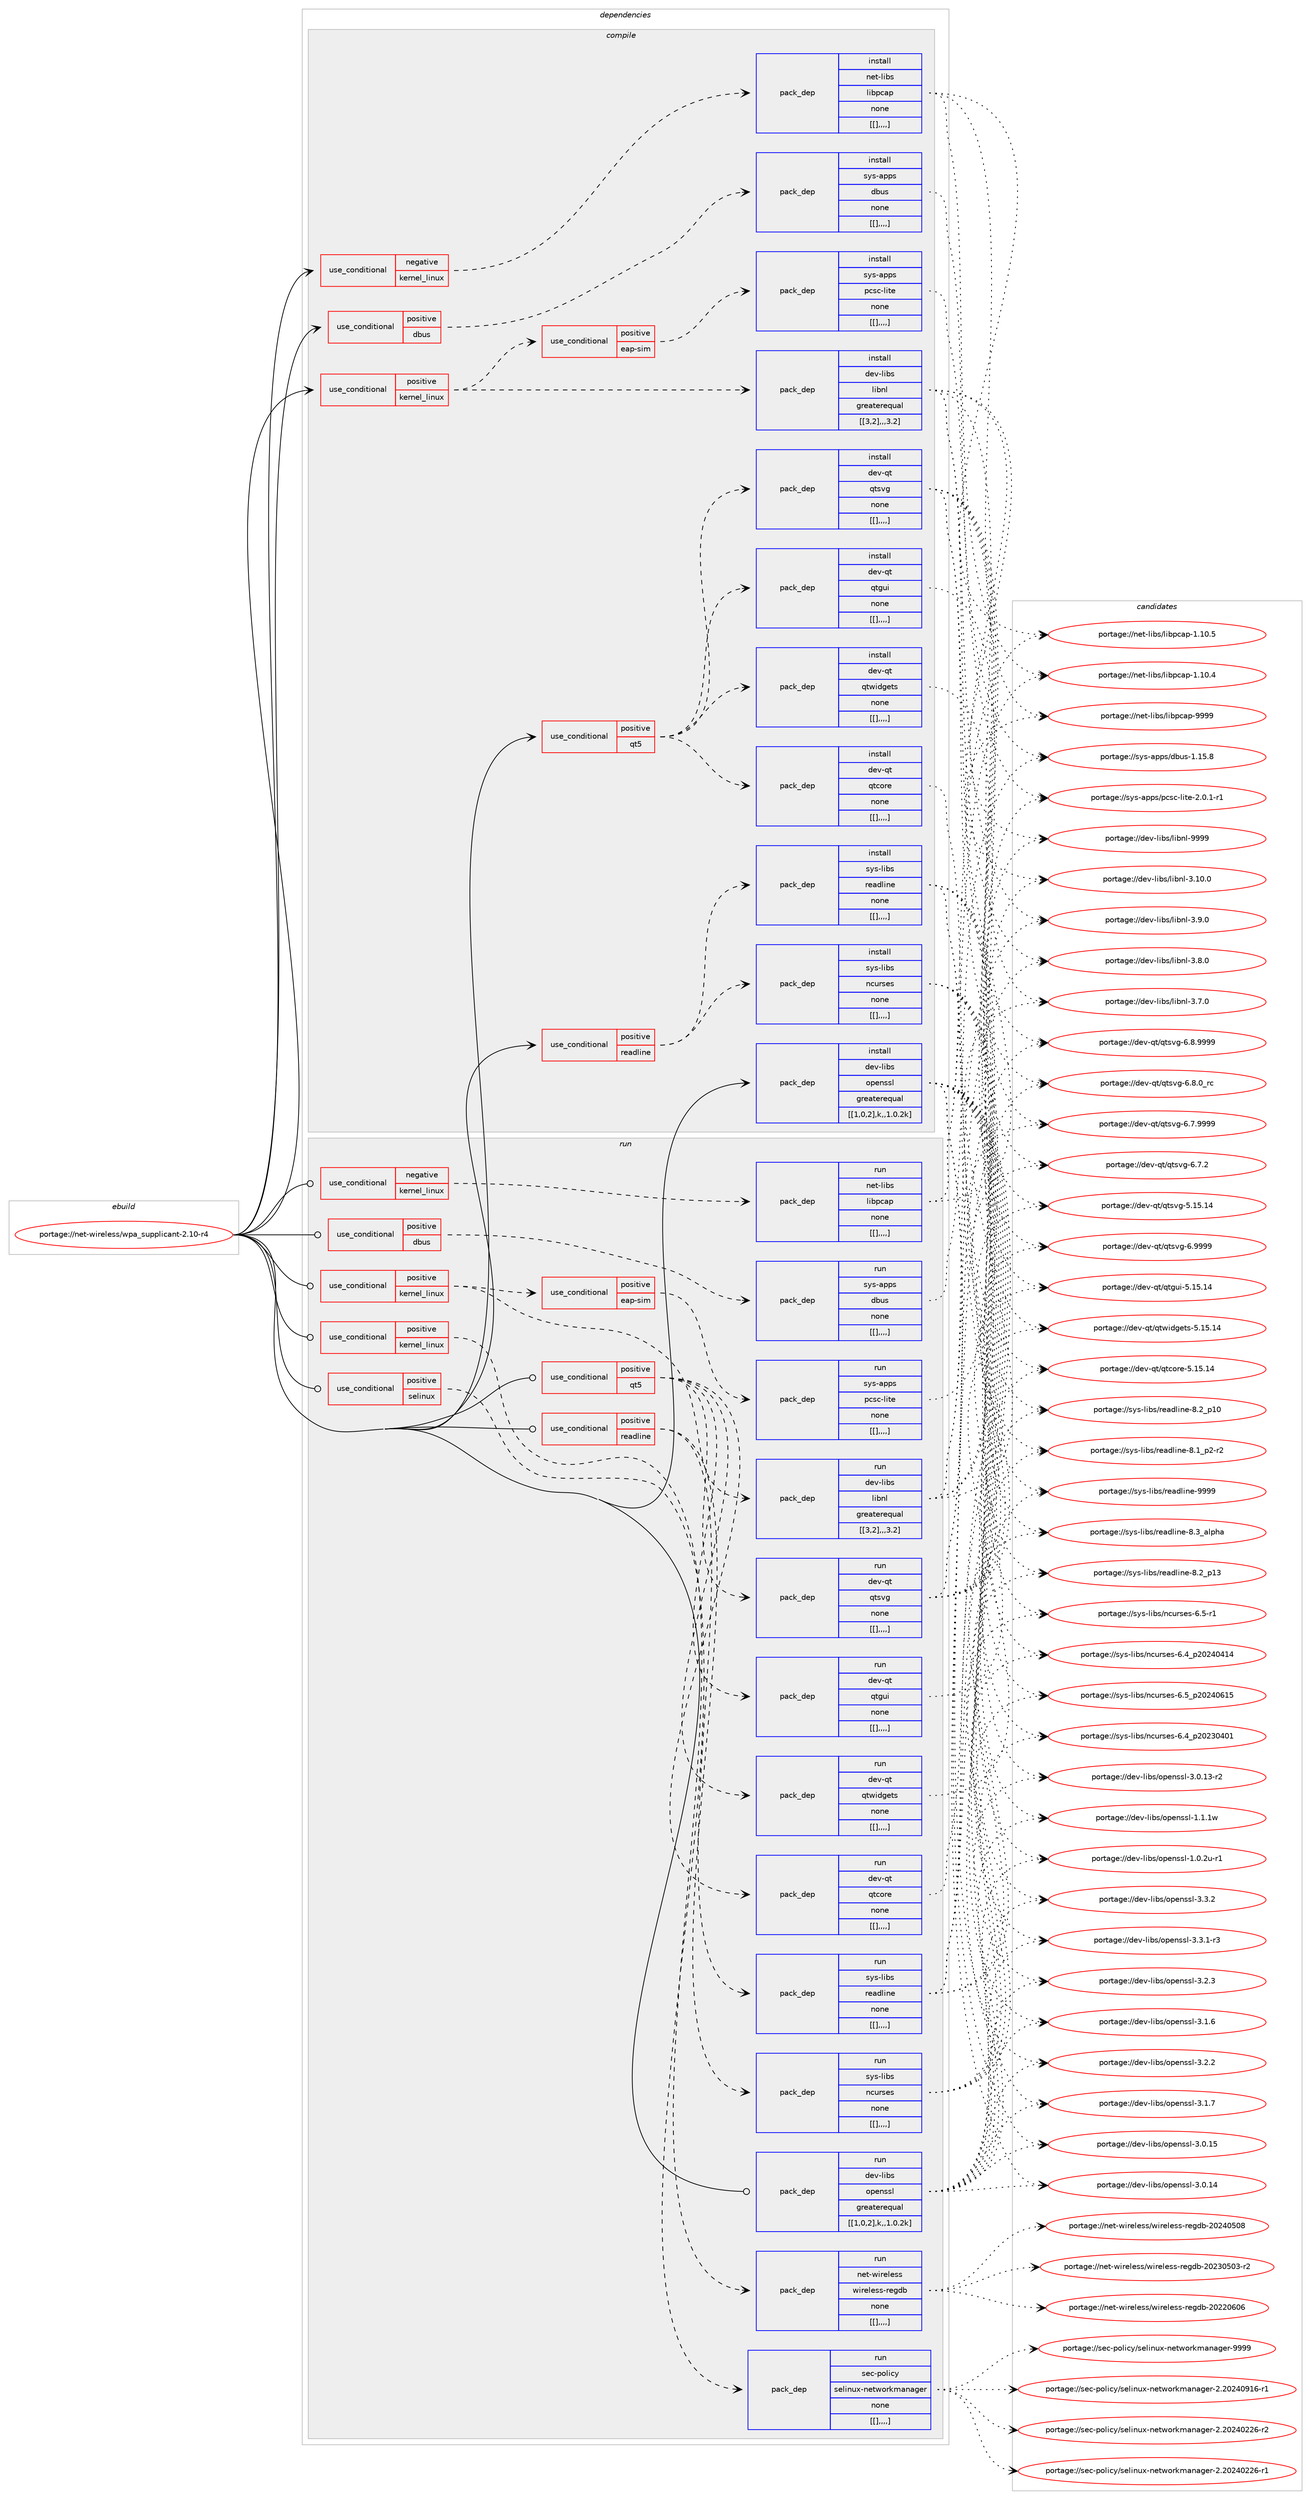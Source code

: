 digraph prolog {

# *************
# Graph options
# *************

newrank=true;
concentrate=true;
compound=true;
graph [rankdir=LR,fontname=Helvetica,fontsize=10,ranksep=1.5];#, ranksep=2.5, nodesep=0.2];
edge  [arrowhead=vee];
node  [fontname=Helvetica,fontsize=10];

# **********
# The ebuild
# **********

subgraph cluster_leftcol {
color=gray;
label=<<i>ebuild</i>>;
id [label="portage://net-wireless/wpa_supplicant-2.10-r4", color=red, width=4, href="../net-wireless/wpa_supplicant-2.10-r4.svg"];
}

# ****************
# The dependencies
# ****************

subgraph cluster_midcol {
color=gray;
label=<<i>dependencies</i>>;
subgraph cluster_compile {
fillcolor="#eeeeee";
style=filled;
label=<<i>compile</i>>;
subgraph cond1879 {
dependency5275 [label=<<TABLE BORDER="0" CELLBORDER="1" CELLSPACING="0" CELLPADDING="4"><TR><TD ROWSPAN="3" CELLPADDING="10">use_conditional</TD></TR><TR><TD>negative</TD></TR><TR><TD>kernel_linux</TD></TR></TABLE>>, shape=none, color=red];
subgraph pack3381 {
dependency5276 [label=<<TABLE BORDER="0" CELLBORDER="1" CELLSPACING="0" CELLPADDING="4" WIDTH="220"><TR><TD ROWSPAN="6" CELLPADDING="30">pack_dep</TD></TR><TR><TD WIDTH="110">install</TD></TR><TR><TD>net-libs</TD></TR><TR><TD>libpcap</TD></TR><TR><TD>none</TD></TR><TR><TD>[[],,,,]</TD></TR></TABLE>>, shape=none, color=blue];
}
dependency5275:e -> dependency5276:w [weight=20,style="dashed",arrowhead="vee"];
}
id:e -> dependency5275:w [weight=20,style="solid",arrowhead="vee"];
subgraph cond1880 {
dependency5277 [label=<<TABLE BORDER="0" CELLBORDER="1" CELLSPACING="0" CELLPADDING="4"><TR><TD ROWSPAN="3" CELLPADDING="10">use_conditional</TD></TR><TR><TD>positive</TD></TR><TR><TD>dbus</TD></TR></TABLE>>, shape=none, color=red];
subgraph pack3382 {
dependency5278 [label=<<TABLE BORDER="0" CELLBORDER="1" CELLSPACING="0" CELLPADDING="4" WIDTH="220"><TR><TD ROWSPAN="6" CELLPADDING="30">pack_dep</TD></TR><TR><TD WIDTH="110">install</TD></TR><TR><TD>sys-apps</TD></TR><TR><TD>dbus</TD></TR><TR><TD>none</TD></TR><TR><TD>[[],,,,]</TD></TR></TABLE>>, shape=none, color=blue];
}
dependency5277:e -> dependency5278:w [weight=20,style="dashed",arrowhead="vee"];
}
id:e -> dependency5277:w [weight=20,style="solid",arrowhead="vee"];
subgraph cond1881 {
dependency5279 [label=<<TABLE BORDER="0" CELLBORDER="1" CELLSPACING="0" CELLPADDING="4"><TR><TD ROWSPAN="3" CELLPADDING="10">use_conditional</TD></TR><TR><TD>positive</TD></TR><TR><TD>kernel_linux</TD></TR></TABLE>>, shape=none, color=red];
subgraph pack3383 {
dependency5280 [label=<<TABLE BORDER="0" CELLBORDER="1" CELLSPACING="0" CELLPADDING="4" WIDTH="220"><TR><TD ROWSPAN="6" CELLPADDING="30">pack_dep</TD></TR><TR><TD WIDTH="110">install</TD></TR><TR><TD>dev-libs</TD></TR><TR><TD>libnl</TD></TR><TR><TD>greaterequal</TD></TR><TR><TD>[[3,2],,,3.2]</TD></TR></TABLE>>, shape=none, color=blue];
}
dependency5279:e -> dependency5280:w [weight=20,style="dashed",arrowhead="vee"];
subgraph cond1882 {
dependency5281 [label=<<TABLE BORDER="0" CELLBORDER="1" CELLSPACING="0" CELLPADDING="4"><TR><TD ROWSPAN="3" CELLPADDING="10">use_conditional</TD></TR><TR><TD>positive</TD></TR><TR><TD>eap-sim</TD></TR></TABLE>>, shape=none, color=red];
subgraph pack3384 {
dependency5282 [label=<<TABLE BORDER="0" CELLBORDER="1" CELLSPACING="0" CELLPADDING="4" WIDTH="220"><TR><TD ROWSPAN="6" CELLPADDING="30">pack_dep</TD></TR><TR><TD WIDTH="110">install</TD></TR><TR><TD>sys-apps</TD></TR><TR><TD>pcsc-lite</TD></TR><TR><TD>none</TD></TR><TR><TD>[[],,,,]</TD></TR></TABLE>>, shape=none, color=blue];
}
dependency5281:e -> dependency5282:w [weight=20,style="dashed",arrowhead="vee"];
}
dependency5279:e -> dependency5281:w [weight=20,style="dashed",arrowhead="vee"];
}
id:e -> dependency5279:w [weight=20,style="solid",arrowhead="vee"];
subgraph cond1883 {
dependency5283 [label=<<TABLE BORDER="0" CELLBORDER="1" CELLSPACING="0" CELLPADDING="4"><TR><TD ROWSPAN="3" CELLPADDING="10">use_conditional</TD></TR><TR><TD>positive</TD></TR><TR><TD>qt5</TD></TR></TABLE>>, shape=none, color=red];
subgraph pack3385 {
dependency5284 [label=<<TABLE BORDER="0" CELLBORDER="1" CELLSPACING="0" CELLPADDING="4" WIDTH="220"><TR><TD ROWSPAN="6" CELLPADDING="30">pack_dep</TD></TR><TR><TD WIDTH="110">install</TD></TR><TR><TD>dev-qt</TD></TR><TR><TD>qtcore</TD></TR><TR><TD>none</TD></TR><TR><TD>[[],,,,]</TD></TR></TABLE>>, shape=none, color=blue];
}
dependency5283:e -> dependency5284:w [weight=20,style="dashed",arrowhead="vee"];
subgraph pack3386 {
dependency5285 [label=<<TABLE BORDER="0" CELLBORDER="1" CELLSPACING="0" CELLPADDING="4" WIDTH="220"><TR><TD ROWSPAN="6" CELLPADDING="30">pack_dep</TD></TR><TR><TD WIDTH="110">install</TD></TR><TR><TD>dev-qt</TD></TR><TR><TD>qtgui</TD></TR><TR><TD>none</TD></TR><TR><TD>[[],,,,]</TD></TR></TABLE>>, shape=none, color=blue];
}
dependency5283:e -> dependency5285:w [weight=20,style="dashed",arrowhead="vee"];
subgraph pack3387 {
dependency5286 [label=<<TABLE BORDER="0" CELLBORDER="1" CELLSPACING="0" CELLPADDING="4" WIDTH="220"><TR><TD ROWSPAN="6" CELLPADDING="30">pack_dep</TD></TR><TR><TD WIDTH="110">install</TD></TR><TR><TD>dev-qt</TD></TR><TR><TD>qtsvg</TD></TR><TR><TD>none</TD></TR><TR><TD>[[],,,,]</TD></TR></TABLE>>, shape=none, color=blue];
}
dependency5283:e -> dependency5286:w [weight=20,style="dashed",arrowhead="vee"];
subgraph pack3388 {
dependency5287 [label=<<TABLE BORDER="0" CELLBORDER="1" CELLSPACING="0" CELLPADDING="4" WIDTH="220"><TR><TD ROWSPAN="6" CELLPADDING="30">pack_dep</TD></TR><TR><TD WIDTH="110">install</TD></TR><TR><TD>dev-qt</TD></TR><TR><TD>qtwidgets</TD></TR><TR><TD>none</TD></TR><TR><TD>[[],,,,]</TD></TR></TABLE>>, shape=none, color=blue];
}
dependency5283:e -> dependency5287:w [weight=20,style="dashed",arrowhead="vee"];
}
id:e -> dependency5283:w [weight=20,style="solid",arrowhead="vee"];
subgraph cond1884 {
dependency5288 [label=<<TABLE BORDER="0" CELLBORDER="1" CELLSPACING="0" CELLPADDING="4"><TR><TD ROWSPAN="3" CELLPADDING="10">use_conditional</TD></TR><TR><TD>positive</TD></TR><TR><TD>readline</TD></TR></TABLE>>, shape=none, color=red];
subgraph pack3389 {
dependency5289 [label=<<TABLE BORDER="0" CELLBORDER="1" CELLSPACING="0" CELLPADDING="4" WIDTH="220"><TR><TD ROWSPAN="6" CELLPADDING="30">pack_dep</TD></TR><TR><TD WIDTH="110">install</TD></TR><TR><TD>sys-libs</TD></TR><TR><TD>ncurses</TD></TR><TR><TD>none</TD></TR><TR><TD>[[],,,,]</TD></TR></TABLE>>, shape=none, color=blue];
}
dependency5288:e -> dependency5289:w [weight=20,style="dashed",arrowhead="vee"];
subgraph pack3390 {
dependency5290 [label=<<TABLE BORDER="0" CELLBORDER="1" CELLSPACING="0" CELLPADDING="4" WIDTH="220"><TR><TD ROWSPAN="6" CELLPADDING="30">pack_dep</TD></TR><TR><TD WIDTH="110">install</TD></TR><TR><TD>sys-libs</TD></TR><TR><TD>readline</TD></TR><TR><TD>none</TD></TR><TR><TD>[[],,,,]</TD></TR></TABLE>>, shape=none, color=blue];
}
dependency5288:e -> dependency5290:w [weight=20,style="dashed",arrowhead="vee"];
}
id:e -> dependency5288:w [weight=20,style="solid",arrowhead="vee"];
subgraph pack3391 {
dependency5291 [label=<<TABLE BORDER="0" CELLBORDER="1" CELLSPACING="0" CELLPADDING="4" WIDTH="220"><TR><TD ROWSPAN="6" CELLPADDING="30">pack_dep</TD></TR><TR><TD WIDTH="110">install</TD></TR><TR><TD>dev-libs</TD></TR><TR><TD>openssl</TD></TR><TR><TD>greaterequal</TD></TR><TR><TD>[[1,0,2],k,,1.0.2k]</TD></TR></TABLE>>, shape=none, color=blue];
}
id:e -> dependency5291:w [weight=20,style="solid",arrowhead="vee"];
}
subgraph cluster_compileandrun {
fillcolor="#eeeeee";
style=filled;
label=<<i>compile and run</i>>;
}
subgraph cluster_run {
fillcolor="#eeeeee";
style=filled;
label=<<i>run</i>>;
subgraph cond1885 {
dependency5292 [label=<<TABLE BORDER="0" CELLBORDER="1" CELLSPACING="0" CELLPADDING="4"><TR><TD ROWSPAN="3" CELLPADDING="10">use_conditional</TD></TR><TR><TD>negative</TD></TR><TR><TD>kernel_linux</TD></TR></TABLE>>, shape=none, color=red];
subgraph pack3392 {
dependency5293 [label=<<TABLE BORDER="0" CELLBORDER="1" CELLSPACING="0" CELLPADDING="4" WIDTH="220"><TR><TD ROWSPAN="6" CELLPADDING="30">pack_dep</TD></TR><TR><TD WIDTH="110">run</TD></TR><TR><TD>net-libs</TD></TR><TR><TD>libpcap</TD></TR><TR><TD>none</TD></TR><TR><TD>[[],,,,]</TD></TR></TABLE>>, shape=none, color=blue];
}
dependency5292:e -> dependency5293:w [weight=20,style="dashed",arrowhead="vee"];
}
id:e -> dependency5292:w [weight=20,style="solid",arrowhead="odot"];
subgraph cond1886 {
dependency5294 [label=<<TABLE BORDER="0" CELLBORDER="1" CELLSPACING="0" CELLPADDING="4"><TR><TD ROWSPAN="3" CELLPADDING="10">use_conditional</TD></TR><TR><TD>positive</TD></TR><TR><TD>dbus</TD></TR></TABLE>>, shape=none, color=red];
subgraph pack3393 {
dependency5295 [label=<<TABLE BORDER="0" CELLBORDER="1" CELLSPACING="0" CELLPADDING="4" WIDTH="220"><TR><TD ROWSPAN="6" CELLPADDING="30">pack_dep</TD></TR><TR><TD WIDTH="110">run</TD></TR><TR><TD>sys-apps</TD></TR><TR><TD>dbus</TD></TR><TR><TD>none</TD></TR><TR><TD>[[],,,,]</TD></TR></TABLE>>, shape=none, color=blue];
}
dependency5294:e -> dependency5295:w [weight=20,style="dashed",arrowhead="vee"];
}
id:e -> dependency5294:w [weight=20,style="solid",arrowhead="odot"];
subgraph cond1887 {
dependency5296 [label=<<TABLE BORDER="0" CELLBORDER="1" CELLSPACING="0" CELLPADDING="4"><TR><TD ROWSPAN="3" CELLPADDING="10">use_conditional</TD></TR><TR><TD>positive</TD></TR><TR><TD>kernel_linux</TD></TR></TABLE>>, shape=none, color=red];
subgraph pack3394 {
dependency5297 [label=<<TABLE BORDER="0" CELLBORDER="1" CELLSPACING="0" CELLPADDING="4" WIDTH="220"><TR><TD ROWSPAN="6" CELLPADDING="30">pack_dep</TD></TR><TR><TD WIDTH="110">run</TD></TR><TR><TD>dev-libs</TD></TR><TR><TD>libnl</TD></TR><TR><TD>greaterequal</TD></TR><TR><TD>[[3,2],,,3.2]</TD></TR></TABLE>>, shape=none, color=blue];
}
dependency5296:e -> dependency5297:w [weight=20,style="dashed",arrowhead="vee"];
subgraph cond1888 {
dependency5298 [label=<<TABLE BORDER="0" CELLBORDER="1" CELLSPACING="0" CELLPADDING="4"><TR><TD ROWSPAN="3" CELLPADDING="10">use_conditional</TD></TR><TR><TD>positive</TD></TR><TR><TD>eap-sim</TD></TR></TABLE>>, shape=none, color=red];
subgraph pack3395 {
dependency5299 [label=<<TABLE BORDER="0" CELLBORDER="1" CELLSPACING="0" CELLPADDING="4" WIDTH="220"><TR><TD ROWSPAN="6" CELLPADDING="30">pack_dep</TD></TR><TR><TD WIDTH="110">run</TD></TR><TR><TD>sys-apps</TD></TR><TR><TD>pcsc-lite</TD></TR><TR><TD>none</TD></TR><TR><TD>[[],,,,]</TD></TR></TABLE>>, shape=none, color=blue];
}
dependency5298:e -> dependency5299:w [weight=20,style="dashed",arrowhead="vee"];
}
dependency5296:e -> dependency5298:w [weight=20,style="dashed",arrowhead="vee"];
}
id:e -> dependency5296:w [weight=20,style="solid",arrowhead="odot"];
subgraph cond1889 {
dependency5300 [label=<<TABLE BORDER="0" CELLBORDER="1" CELLSPACING="0" CELLPADDING="4"><TR><TD ROWSPAN="3" CELLPADDING="10">use_conditional</TD></TR><TR><TD>positive</TD></TR><TR><TD>kernel_linux</TD></TR></TABLE>>, shape=none, color=red];
subgraph pack3396 {
dependency5301 [label=<<TABLE BORDER="0" CELLBORDER="1" CELLSPACING="0" CELLPADDING="4" WIDTH="220"><TR><TD ROWSPAN="6" CELLPADDING="30">pack_dep</TD></TR><TR><TD WIDTH="110">run</TD></TR><TR><TD>net-wireless</TD></TR><TR><TD>wireless-regdb</TD></TR><TR><TD>none</TD></TR><TR><TD>[[],,,,]</TD></TR></TABLE>>, shape=none, color=blue];
}
dependency5300:e -> dependency5301:w [weight=20,style="dashed",arrowhead="vee"];
}
id:e -> dependency5300:w [weight=20,style="solid",arrowhead="odot"];
subgraph cond1890 {
dependency5302 [label=<<TABLE BORDER="0" CELLBORDER="1" CELLSPACING="0" CELLPADDING="4"><TR><TD ROWSPAN="3" CELLPADDING="10">use_conditional</TD></TR><TR><TD>positive</TD></TR><TR><TD>qt5</TD></TR></TABLE>>, shape=none, color=red];
subgraph pack3397 {
dependency5303 [label=<<TABLE BORDER="0" CELLBORDER="1" CELLSPACING="0" CELLPADDING="4" WIDTH="220"><TR><TD ROWSPAN="6" CELLPADDING="30">pack_dep</TD></TR><TR><TD WIDTH="110">run</TD></TR><TR><TD>dev-qt</TD></TR><TR><TD>qtcore</TD></TR><TR><TD>none</TD></TR><TR><TD>[[],,,,]</TD></TR></TABLE>>, shape=none, color=blue];
}
dependency5302:e -> dependency5303:w [weight=20,style="dashed",arrowhead="vee"];
subgraph pack3398 {
dependency5304 [label=<<TABLE BORDER="0" CELLBORDER="1" CELLSPACING="0" CELLPADDING="4" WIDTH="220"><TR><TD ROWSPAN="6" CELLPADDING="30">pack_dep</TD></TR><TR><TD WIDTH="110">run</TD></TR><TR><TD>dev-qt</TD></TR><TR><TD>qtgui</TD></TR><TR><TD>none</TD></TR><TR><TD>[[],,,,]</TD></TR></TABLE>>, shape=none, color=blue];
}
dependency5302:e -> dependency5304:w [weight=20,style="dashed",arrowhead="vee"];
subgraph pack3399 {
dependency5305 [label=<<TABLE BORDER="0" CELLBORDER="1" CELLSPACING="0" CELLPADDING="4" WIDTH="220"><TR><TD ROWSPAN="6" CELLPADDING="30">pack_dep</TD></TR><TR><TD WIDTH="110">run</TD></TR><TR><TD>dev-qt</TD></TR><TR><TD>qtsvg</TD></TR><TR><TD>none</TD></TR><TR><TD>[[],,,,]</TD></TR></TABLE>>, shape=none, color=blue];
}
dependency5302:e -> dependency5305:w [weight=20,style="dashed",arrowhead="vee"];
subgraph pack3400 {
dependency5306 [label=<<TABLE BORDER="0" CELLBORDER="1" CELLSPACING="0" CELLPADDING="4" WIDTH="220"><TR><TD ROWSPAN="6" CELLPADDING="30">pack_dep</TD></TR><TR><TD WIDTH="110">run</TD></TR><TR><TD>dev-qt</TD></TR><TR><TD>qtwidgets</TD></TR><TR><TD>none</TD></TR><TR><TD>[[],,,,]</TD></TR></TABLE>>, shape=none, color=blue];
}
dependency5302:e -> dependency5306:w [weight=20,style="dashed",arrowhead="vee"];
}
id:e -> dependency5302:w [weight=20,style="solid",arrowhead="odot"];
subgraph cond1891 {
dependency5307 [label=<<TABLE BORDER="0" CELLBORDER="1" CELLSPACING="0" CELLPADDING="4"><TR><TD ROWSPAN="3" CELLPADDING="10">use_conditional</TD></TR><TR><TD>positive</TD></TR><TR><TD>readline</TD></TR></TABLE>>, shape=none, color=red];
subgraph pack3401 {
dependency5308 [label=<<TABLE BORDER="0" CELLBORDER="1" CELLSPACING="0" CELLPADDING="4" WIDTH="220"><TR><TD ROWSPAN="6" CELLPADDING="30">pack_dep</TD></TR><TR><TD WIDTH="110">run</TD></TR><TR><TD>sys-libs</TD></TR><TR><TD>ncurses</TD></TR><TR><TD>none</TD></TR><TR><TD>[[],,,,]</TD></TR></TABLE>>, shape=none, color=blue];
}
dependency5307:e -> dependency5308:w [weight=20,style="dashed",arrowhead="vee"];
subgraph pack3402 {
dependency5309 [label=<<TABLE BORDER="0" CELLBORDER="1" CELLSPACING="0" CELLPADDING="4" WIDTH="220"><TR><TD ROWSPAN="6" CELLPADDING="30">pack_dep</TD></TR><TR><TD WIDTH="110">run</TD></TR><TR><TD>sys-libs</TD></TR><TR><TD>readline</TD></TR><TR><TD>none</TD></TR><TR><TD>[[],,,,]</TD></TR></TABLE>>, shape=none, color=blue];
}
dependency5307:e -> dependency5309:w [weight=20,style="dashed",arrowhead="vee"];
}
id:e -> dependency5307:w [weight=20,style="solid",arrowhead="odot"];
subgraph cond1892 {
dependency5310 [label=<<TABLE BORDER="0" CELLBORDER="1" CELLSPACING="0" CELLPADDING="4"><TR><TD ROWSPAN="3" CELLPADDING="10">use_conditional</TD></TR><TR><TD>positive</TD></TR><TR><TD>selinux</TD></TR></TABLE>>, shape=none, color=red];
subgraph pack3403 {
dependency5311 [label=<<TABLE BORDER="0" CELLBORDER="1" CELLSPACING="0" CELLPADDING="4" WIDTH="220"><TR><TD ROWSPAN="6" CELLPADDING="30">pack_dep</TD></TR><TR><TD WIDTH="110">run</TD></TR><TR><TD>sec-policy</TD></TR><TR><TD>selinux-networkmanager</TD></TR><TR><TD>none</TD></TR><TR><TD>[[],,,,]</TD></TR></TABLE>>, shape=none, color=blue];
}
dependency5310:e -> dependency5311:w [weight=20,style="dashed",arrowhead="vee"];
}
id:e -> dependency5310:w [weight=20,style="solid",arrowhead="odot"];
subgraph pack3404 {
dependency5312 [label=<<TABLE BORDER="0" CELLBORDER="1" CELLSPACING="0" CELLPADDING="4" WIDTH="220"><TR><TD ROWSPAN="6" CELLPADDING="30">pack_dep</TD></TR><TR><TD WIDTH="110">run</TD></TR><TR><TD>dev-libs</TD></TR><TR><TD>openssl</TD></TR><TR><TD>greaterequal</TD></TR><TR><TD>[[1,0,2],k,,1.0.2k]</TD></TR></TABLE>>, shape=none, color=blue];
}
id:e -> dependency5312:w [weight=20,style="solid",arrowhead="odot"];
}
}

# **************
# The candidates
# **************

subgraph cluster_choices {
rank=same;
color=gray;
label=<<i>candidates</i>>;

subgraph choice3381 {
color=black;
nodesep=1;
choice1101011164510810598115471081059811299971124557575757 [label="portage://net-libs/libpcap-9999", color=red, width=4,href="../net-libs/libpcap-9999.svg"];
choice11010111645108105981154710810598112999711245494649484653 [label="portage://net-libs/libpcap-1.10.5", color=red, width=4,href="../net-libs/libpcap-1.10.5.svg"];
choice11010111645108105981154710810598112999711245494649484652 [label="portage://net-libs/libpcap-1.10.4", color=red, width=4,href="../net-libs/libpcap-1.10.4.svg"];
dependency5276:e -> choice1101011164510810598115471081059811299971124557575757:w [style=dotted,weight="100"];
dependency5276:e -> choice11010111645108105981154710810598112999711245494649484653:w [style=dotted,weight="100"];
dependency5276:e -> choice11010111645108105981154710810598112999711245494649484652:w [style=dotted,weight="100"];
}
subgraph choice3382 {
color=black;
nodesep=1;
choice1151211154597112112115471009811711545494649534656 [label="portage://sys-apps/dbus-1.15.8", color=red, width=4,href="../sys-apps/dbus-1.15.8.svg"];
dependency5278:e -> choice1151211154597112112115471009811711545494649534656:w [style=dotted,weight="100"];
}
subgraph choice3383 {
color=black;
nodesep=1;
choice100101118451081059811547108105981101084557575757 [label="portage://dev-libs/libnl-9999", color=red, width=4,href="../dev-libs/libnl-9999.svg"];
choice1001011184510810598115471081059811010845514649484648 [label="portage://dev-libs/libnl-3.10.0", color=red, width=4,href="../dev-libs/libnl-3.10.0.svg"];
choice10010111845108105981154710810598110108455146574648 [label="portage://dev-libs/libnl-3.9.0", color=red, width=4,href="../dev-libs/libnl-3.9.0.svg"];
choice10010111845108105981154710810598110108455146564648 [label="portage://dev-libs/libnl-3.8.0", color=red, width=4,href="../dev-libs/libnl-3.8.0.svg"];
choice10010111845108105981154710810598110108455146554648 [label="portage://dev-libs/libnl-3.7.0", color=red, width=4,href="../dev-libs/libnl-3.7.0.svg"];
dependency5280:e -> choice100101118451081059811547108105981101084557575757:w [style=dotted,weight="100"];
dependency5280:e -> choice1001011184510810598115471081059811010845514649484648:w [style=dotted,weight="100"];
dependency5280:e -> choice10010111845108105981154710810598110108455146574648:w [style=dotted,weight="100"];
dependency5280:e -> choice10010111845108105981154710810598110108455146564648:w [style=dotted,weight="100"];
dependency5280:e -> choice10010111845108105981154710810598110108455146554648:w [style=dotted,weight="100"];
}
subgraph choice3384 {
color=black;
nodesep=1;
choice1151211154597112112115471129911599451081051161014550464846494511449 [label="portage://sys-apps/pcsc-lite-2.0.1-r1", color=red, width=4,href="../sys-apps/pcsc-lite-2.0.1-r1.svg"];
dependency5282:e -> choice1151211154597112112115471129911599451081051161014550464846494511449:w [style=dotted,weight="100"];
}
subgraph choice3385 {
color=black;
nodesep=1;
choice1001011184511311647113116991111141014553464953464952 [label="portage://dev-qt/qtcore-5.15.14", color=red, width=4,href="../dev-qt/qtcore-5.15.14.svg"];
dependency5284:e -> choice1001011184511311647113116991111141014553464953464952:w [style=dotted,weight="100"];
}
subgraph choice3386 {
color=black;
nodesep=1;
choice10010111845113116471131161031171054553464953464952 [label="portage://dev-qt/qtgui-5.15.14", color=red, width=4,href="../dev-qt/qtgui-5.15.14.svg"];
dependency5285:e -> choice10010111845113116471131161031171054553464953464952:w [style=dotted,weight="100"];
}
subgraph choice3387 {
color=black;
nodesep=1;
choice100101118451131164711311611511810345544657575757 [label="portage://dev-qt/qtsvg-6.9999", color=red, width=4,href="../dev-qt/qtsvg-6.9999.svg"];
choice1001011184511311647113116115118103455446564657575757 [label="portage://dev-qt/qtsvg-6.8.9999", color=red, width=4,href="../dev-qt/qtsvg-6.8.9999.svg"];
choice10010111845113116471131161151181034554465646489511499 [label="portage://dev-qt/qtsvg-6.8.0_rc", color=red, width=4,href="../dev-qt/qtsvg-6.8.0_rc.svg"];
choice1001011184511311647113116115118103455446554657575757 [label="portage://dev-qt/qtsvg-6.7.9999", color=red, width=4,href="../dev-qt/qtsvg-6.7.9999.svg"];
choice1001011184511311647113116115118103455446554650 [label="portage://dev-qt/qtsvg-6.7.2", color=red, width=4,href="../dev-qt/qtsvg-6.7.2.svg"];
choice10010111845113116471131161151181034553464953464952 [label="portage://dev-qt/qtsvg-5.15.14", color=red, width=4,href="../dev-qt/qtsvg-5.15.14.svg"];
dependency5286:e -> choice100101118451131164711311611511810345544657575757:w [style=dotted,weight="100"];
dependency5286:e -> choice1001011184511311647113116115118103455446564657575757:w [style=dotted,weight="100"];
dependency5286:e -> choice10010111845113116471131161151181034554465646489511499:w [style=dotted,weight="100"];
dependency5286:e -> choice1001011184511311647113116115118103455446554657575757:w [style=dotted,weight="100"];
dependency5286:e -> choice1001011184511311647113116115118103455446554650:w [style=dotted,weight="100"];
dependency5286:e -> choice10010111845113116471131161151181034553464953464952:w [style=dotted,weight="100"];
}
subgraph choice3388 {
color=black;
nodesep=1;
choice10010111845113116471131161191051001031011161154553464953464952 [label="portage://dev-qt/qtwidgets-5.15.14", color=red, width=4,href="../dev-qt/qtwidgets-5.15.14.svg"];
dependency5287:e -> choice10010111845113116471131161191051001031011161154553464953464952:w [style=dotted,weight="100"];
}
subgraph choice3389 {
color=black;
nodesep=1;
choice1151211154510810598115471109911711411510111545544653951125048505248544953 [label="portage://sys-libs/ncurses-6.5_p20240615", color=red, width=4,href="../sys-libs/ncurses-6.5_p20240615.svg"];
choice11512111545108105981154711099117114115101115455446534511449 [label="portage://sys-libs/ncurses-6.5-r1", color=red, width=4,href="../sys-libs/ncurses-6.5-r1.svg"];
choice1151211154510810598115471109911711411510111545544652951125048505248524952 [label="portage://sys-libs/ncurses-6.4_p20240414", color=red, width=4,href="../sys-libs/ncurses-6.4_p20240414.svg"];
choice1151211154510810598115471109911711411510111545544652951125048505148524849 [label="portage://sys-libs/ncurses-6.4_p20230401", color=red, width=4,href="../sys-libs/ncurses-6.4_p20230401.svg"];
dependency5289:e -> choice1151211154510810598115471109911711411510111545544653951125048505248544953:w [style=dotted,weight="100"];
dependency5289:e -> choice11512111545108105981154711099117114115101115455446534511449:w [style=dotted,weight="100"];
dependency5289:e -> choice1151211154510810598115471109911711411510111545544652951125048505248524952:w [style=dotted,weight="100"];
dependency5289:e -> choice1151211154510810598115471109911711411510111545544652951125048505148524849:w [style=dotted,weight="100"];
}
subgraph choice3390 {
color=black;
nodesep=1;
choice115121115451081059811547114101971001081051101014557575757 [label="portage://sys-libs/readline-9999", color=red, width=4,href="../sys-libs/readline-9999.svg"];
choice1151211154510810598115471141019710010810511010145564651959710811210497 [label="portage://sys-libs/readline-8.3_alpha", color=red, width=4,href="../sys-libs/readline-8.3_alpha.svg"];
choice1151211154510810598115471141019710010810511010145564650951124951 [label="portage://sys-libs/readline-8.2_p13", color=red, width=4,href="../sys-libs/readline-8.2_p13.svg"];
choice1151211154510810598115471141019710010810511010145564650951124948 [label="portage://sys-libs/readline-8.2_p10", color=red, width=4,href="../sys-libs/readline-8.2_p10.svg"];
choice115121115451081059811547114101971001081051101014556464995112504511450 [label="portage://sys-libs/readline-8.1_p2-r2", color=red, width=4,href="../sys-libs/readline-8.1_p2-r2.svg"];
dependency5290:e -> choice115121115451081059811547114101971001081051101014557575757:w [style=dotted,weight="100"];
dependency5290:e -> choice1151211154510810598115471141019710010810511010145564651959710811210497:w [style=dotted,weight="100"];
dependency5290:e -> choice1151211154510810598115471141019710010810511010145564650951124951:w [style=dotted,weight="100"];
dependency5290:e -> choice1151211154510810598115471141019710010810511010145564650951124948:w [style=dotted,weight="100"];
dependency5290:e -> choice115121115451081059811547114101971001081051101014556464995112504511450:w [style=dotted,weight="100"];
}
subgraph choice3391 {
color=black;
nodesep=1;
choice100101118451081059811547111112101110115115108455146514650 [label="portage://dev-libs/openssl-3.3.2", color=red, width=4,href="../dev-libs/openssl-3.3.2.svg"];
choice1001011184510810598115471111121011101151151084551465146494511451 [label="portage://dev-libs/openssl-3.3.1-r3", color=red, width=4,href="../dev-libs/openssl-3.3.1-r3.svg"];
choice100101118451081059811547111112101110115115108455146504651 [label="portage://dev-libs/openssl-3.2.3", color=red, width=4,href="../dev-libs/openssl-3.2.3.svg"];
choice100101118451081059811547111112101110115115108455146504650 [label="portage://dev-libs/openssl-3.2.2", color=red, width=4,href="../dev-libs/openssl-3.2.2.svg"];
choice100101118451081059811547111112101110115115108455146494655 [label="portage://dev-libs/openssl-3.1.7", color=red, width=4,href="../dev-libs/openssl-3.1.7.svg"];
choice100101118451081059811547111112101110115115108455146494654 [label="portage://dev-libs/openssl-3.1.6", color=red, width=4,href="../dev-libs/openssl-3.1.6.svg"];
choice10010111845108105981154711111210111011511510845514648464953 [label="portage://dev-libs/openssl-3.0.15", color=red, width=4,href="../dev-libs/openssl-3.0.15.svg"];
choice10010111845108105981154711111210111011511510845514648464952 [label="portage://dev-libs/openssl-3.0.14", color=red, width=4,href="../dev-libs/openssl-3.0.14.svg"];
choice100101118451081059811547111112101110115115108455146484649514511450 [label="portage://dev-libs/openssl-3.0.13-r2", color=red, width=4,href="../dev-libs/openssl-3.0.13-r2.svg"];
choice100101118451081059811547111112101110115115108454946494649119 [label="portage://dev-libs/openssl-1.1.1w", color=red, width=4,href="../dev-libs/openssl-1.1.1w.svg"];
choice1001011184510810598115471111121011101151151084549464846501174511449 [label="portage://dev-libs/openssl-1.0.2u-r1", color=red, width=4,href="../dev-libs/openssl-1.0.2u-r1.svg"];
dependency5291:e -> choice100101118451081059811547111112101110115115108455146514650:w [style=dotted,weight="100"];
dependency5291:e -> choice1001011184510810598115471111121011101151151084551465146494511451:w [style=dotted,weight="100"];
dependency5291:e -> choice100101118451081059811547111112101110115115108455146504651:w [style=dotted,weight="100"];
dependency5291:e -> choice100101118451081059811547111112101110115115108455146504650:w [style=dotted,weight="100"];
dependency5291:e -> choice100101118451081059811547111112101110115115108455146494655:w [style=dotted,weight="100"];
dependency5291:e -> choice100101118451081059811547111112101110115115108455146494654:w [style=dotted,weight="100"];
dependency5291:e -> choice10010111845108105981154711111210111011511510845514648464953:w [style=dotted,weight="100"];
dependency5291:e -> choice10010111845108105981154711111210111011511510845514648464952:w [style=dotted,weight="100"];
dependency5291:e -> choice100101118451081059811547111112101110115115108455146484649514511450:w [style=dotted,weight="100"];
dependency5291:e -> choice100101118451081059811547111112101110115115108454946494649119:w [style=dotted,weight="100"];
dependency5291:e -> choice1001011184510810598115471111121011101151151084549464846501174511449:w [style=dotted,weight="100"];
}
subgraph choice3392 {
color=black;
nodesep=1;
choice1101011164510810598115471081059811299971124557575757 [label="portage://net-libs/libpcap-9999", color=red, width=4,href="../net-libs/libpcap-9999.svg"];
choice11010111645108105981154710810598112999711245494649484653 [label="portage://net-libs/libpcap-1.10.5", color=red, width=4,href="../net-libs/libpcap-1.10.5.svg"];
choice11010111645108105981154710810598112999711245494649484652 [label="portage://net-libs/libpcap-1.10.4", color=red, width=4,href="../net-libs/libpcap-1.10.4.svg"];
dependency5293:e -> choice1101011164510810598115471081059811299971124557575757:w [style=dotted,weight="100"];
dependency5293:e -> choice11010111645108105981154710810598112999711245494649484653:w [style=dotted,weight="100"];
dependency5293:e -> choice11010111645108105981154710810598112999711245494649484652:w [style=dotted,weight="100"];
}
subgraph choice3393 {
color=black;
nodesep=1;
choice1151211154597112112115471009811711545494649534656 [label="portage://sys-apps/dbus-1.15.8", color=red, width=4,href="../sys-apps/dbus-1.15.8.svg"];
dependency5295:e -> choice1151211154597112112115471009811711545494649534656:w [style=dotted,weight="100"];
}
subgraph choice3394 {
color=black;
nodesep=1;
choice100101118451081059811547108105981101084557575757 [label="portage://dev-libs/libnl-9999", color=red, width=4,href="../dev-libs/libnl-9999.svg"];
choice1001011184510810598115471081059811010845514649484648 [label="portage://dev-libs/libnl-3.10.0", color=red, width=4,href="../dev-libs/libnl-3.10.0.svg"];
choice10010111845108105981154710810598110108455146574648 [label="portage://dev-libs/libnl-3.9.0", color=red, width=4,href="../dev-libs/libnl-3.9.0.svg"];
choice10010111845108105981154710810598110108455146564648 [label="portage://dev-libs/libnl-3.8.0", color=red, width=4,href="../dev-libs/libnl-3.8.0.svg"];
choice10010111845108105981154710810598110108455146554648 [label="portage://dev-libs/libnl-3.7.0", color=red, width=4,href="../dev-libs/libnl-3.7.0.svg"];
dependency5297:e -> choice100101118451081059811547108105981101084557575757:w [style=dotted,weight="100"];
dependency5297:e -> choice1001011184510810598115471081059811010845514649484648:w [style=dotted,weight="100"];
dependency5297:e -> choice10010111845108105981154710810598110108455146574648:w [style=dotted,weight="100"];
dependency5297:e -> choice10010111845108105981154710810598110108455146564648:w [style=dotted,weight="100"];
dependency5297:e -> choice10010111845108105981154710810598110108455146554648:w [style=dotted,weight="100"];
}
subgraph choice3395 {
color=black;
nodesep=1;
choice1151211154597112112115471129911599451081051161014550464846494511449 [label="portage://sys-apps/pcsc-lite-2.0.1-r1", color=red, width=4,href="../sys-apps/pcsc-lite-2.0.1-r1.svg"];
dependency5299:e -> choice1151211154597112112115471129911599451081051161014550464846494511449:w [style=dotted,weight="100"];
}
subgraph choice3396 {
color=black;
nodesep=1;
choice11010111645119105114101108101115115471191051141011081011151154511410110310098455048505248534856 [label="portage://net-wireless/wireless-regdb-20240508", color=red, width=4,href="../net-wireless/wireless-regdb-20240508.svg"];
choice110101116451191051141011081011151154711910511410110810111511545114101103100984550485051485348514511450 [label="portage://net-wireless/wireless-regdb-20230503-r2", color=red, width=4,href="../net-wireless/wireless-regdb-20230503-r2.svg"];
choice11010111645119105114101108101115115471191051141011081011151154511410110310098455048505048544854 [label="portage://net-wireless/wireless-regdb-20220606", color=red, width=4,href="../net-wireless/wireless-regdb-20220606.svg"];
dependency5301:e -> choice11010111645119105114101108101115115471191051141011081011151154511410110310098455048505248534856:w [style=dotted,weight="100"];
dependency5301:e -> choice110101116451191051141011081011151154711910511410110810111511545114101103100984550485051485348514511450:w [style=dotted,weight="100"];
dependency5301:e -> choice11010111645119105114101108101115115471191051141011081011151154511410110310098455048505048544854:w [style=dotted,weight="100"];
}
subgraph choice3397 {
color=black;
nodesep=1;
choice1001011184511311647113116991111141014553464953464952 [label="portage://dev-qt/qtcore-5.15.14", color=red, width=4,href="../dev-qt/qtcore-5.15.14.svg"];
dependency5303:e -> choice1001011184511311647113116991111141014553464953464952:w [style=dotted,weight="100"];
}
subgraph choice3398 {
color=black;
nodesep=1;
choice10010111845113116471131161031171054553464953464952 [label="portage://dev-qt/qtgui-5.15.14", color=red, width=4,href="../dev-qt/qtgui-5.15.14.svg"];
dependency5304:e -> choice10010111845113116471131161031171054553464953464952:w [style=dotted,weight="100"];
}
subgraph choice3399 {
color=black;
nodesep=1;
choice100101118451131164711311611511810345544657575757 [label="portage://dev-qt/qtsvg-6.9999", color=red, width=4,href="../dev-qt/qtsvg-6.9999.svg"];
choice1001011184511311647113116115118103455446564657575757 [label="portage://dev-qt/qtsvg-6.8.9999", color=red, width=4,href="../dev-qt/qtsvg-6.8.9999.svg"];
choice10010111845113116471131161151181034554465646489511499 [label="portage://dev-qt/qtsvg-6.8.0_rc", color=red, width=4,href="../dev-qt/qtsvg-6.8.0_rc.svg"];
choice1001011184511311647113116115118103455446554657575757 [label="portage://dev-qt/qtsvg-6.7.9999", color=red, width=4,href="../dev-qt/qtsvg-6.7.9999.svg"];
choice1001011184511311647113116115118103455446554650 [label="portage://dev-qt/qtsvg-6.7.2", color=red, width=4,href="../dev-qt/qtsvg-6.7.2.svg"];
choice10010111845113116471131161151181034553464953464952 [label="portage://dev-qt/qtsvg-5.15.14", color=red, width=4,href="../dev-qt/qtsvg-5.15.14.svg"];
dependency5305:e -> choice100101118451131164711311611511810345544657575757:w [style=dotted,weight="100"];
dependency5305:e -> choice1001011184511311647113116115118103455446564657575757:w [style=dotted,weight="100"];
dependency5305:e -> choice10010111845113116471131161151181034554465646489511499:w [style=dotted,weight="100"];
dependency5305:e -> choice1001011184511311647113116115118103455446554657575757:w [style=dotted,weight="100"];
dependency5305:e -> choice1001011184511311647113116115118103455446554650:w [style=dotted,weight="100"];
dependency5305:e -> choice10010111845113116471131161151181034553464953464952:w [style=dotted,weight="100"];
}
subgraph choice3400 {
color=black;
nodesep=1;
choice10010111845113116471131161191051001031011161154553464953464952 [label="portage://dev-qt/qtwidgets-5.15.14", color=red, width=4,href="../dev-qt/qtwidgets-5.15.14.svg"];
dependency5306:e -> choice10010111845113116471131161191051001031011161154553464953464952:w [style=dotted,weight="100"];
}
subgraph choice3401 {
color=black;
nodesep=1;
choice1151211154510810598115471109911711411510111545544653951125048505248544953 [label="portage://sys-libs/ncurses-6.5_p20240615", color=red, width=4,href="../sys-libs/ncurses-6.5_p20240615.svg"];
choice11512111545108105981154711099117114115101115455446534511449 [label="portage://sys-libs/ncurses-6.5-r1", color=red, width=4,href="../sys-libs/ncurses-6.5-r1.svg"];
choice1151211154510810598115471109911711411510111545544652951125048505248524952 [label="portage://sys-libs/ncurses-6.4_p20240414", color=red, width=4,href="../sys-libs/ncurses-6.4_p20240414.svg"];
choice1151211154510810598115471109911711411510111545544652951125048505148524849 [label="portage://sys-libs/ncurses-6.4_p20230401", color=red, width=4,href="../sys-libs/ncurses-6.4_p20230401.svg"];
dependency5308:e -> choice1151211154510810598115471109911711411510111545544653951125048505248544953:w [style=dotted,weight="100"];
dependency5308:e -> choice11512111545108105981154711099117114115101115455446534511449:w [style=dotted,weight="100"];
dependency5308:e -> choice1151211154510810598115471109911711411510111545544652951125048505248524952:w [style=dotted,weight="100"];
dependency5308:e -> choice1151211154510810598115471109911711411510111545544652951125048505148524849:w [style=dotted,weight="100"];
}
subgraph choice3402 {
color=black;
nodesep=1;
choice115121115451081059811547114101971001081051101014557575757 [label="portage://sys-libs/readline-9999", color=red, width=4,href="../sys-libs/readline-9999.svg"];
choice1151211154510810598115471141019710010810511010145564651959710811210497 [label="portage://sys-libs/readline-8.3_alpha", color=red, width=4,href="../sys-libs/readline-8.3_alpha.svg"];
choice1151211154510810598115471141019710010810511010145564650951124951 [label="portage://sys-libs/readline-8.2_p13", color=red, width=4,href="../sys-libs/readline-8.2_p13.svg"];
choice1151211154510810598115471141019710010810511010145564650951124948 [label="portage://sys-libs/readline-8.2_p10", color=red, width=4,href="../sys-libs/readline-8.2_p10.svg"];
choice115121115451081059811547114101971001081051101014556464995112504511450 [label="portage://sys-libs/readline-8.1_p2-r2", color=red, width=4,href="../sys-libs/readline-8.1_p2-r2.svg"];
dependency5309:e -> choice115121115451081059811547114101971001081051101014557575757:w [style=dotted,weight="100"];
dependency5309:e -> choice1151211154510810598115471141019710010810511010145564651959710811210497:w [style=dotted,weight="100"];
dependency5309:e -> choice1151211154510810598115471141019710010810511010145564650951124951:w [style=dotted,weight="100"];
dependency5309:e -> choice1151211154510810598115471141019710010810511010145564650951124948:w [style=dotted,weight="100"];
dependency5309:e -> choice115121115451081059811547114101971001081051101014556464995112504511450:w [style=dotted,weight="100"];
}
subgraph choice3403 {
color=black;
nodesep=1;
choice115101994511211110810599121471151011081051101171204511010111611911111410710997110971031011144557575757 [label="portage://sec-policy/selinux-networkmanager-9999", color=red, width=4,href="../sec-policy/selinux-networkmanager-9999.svg"];
choice1151019945112111108105991214711510110810511011712045110101116119111114107109971109710310111445504650485052485749544511449 [label="portage://sec-policy/selinux-networkmanager-2.20240916-r1", color=red, width=4,href="../sec-policy/selinux-networkmanager-2.20240916-r1.svg"];
choice1151019945112111108105991214711510110810511011712045110101116119111114107109971109710310111445504650485052485050544511450 [label="portage://sec-policy/selinux-networkmanager-2.20240226-r2", color=red, width=4,href="../sec-policy/selinux-networkmanager-2.20240226-r2.svg"];
choice1151019945112111108105991214711510110810511011712045110101116119111114107109971109710310111445504650485052485050544511449 [label="portage://sec-policy/selinux-networkmanager-2.20240226-r1", color=red, width=4,href="../sec-policy/selinux-networkmanager-2.20240226-r1.svg"];
dependency5311:e -> choice115101994511211110810599121471151011081051101171204511010111611911111410710997110971031011144557575757:w [style=dotted,weight="100"];
dependency5311:e -> choice1151019945112111108105991214711510110810511011712045110101116119111114107109971109710310111445504650485052485749544511449:w [style=dotted,weight="100"];
dependency5311:e -> choice1151019945112111108105991214711510110810511011712045110101116119111114107109971109710310111445504650485052485050544511450:w [style=dotted,weight="100"];
dependency5311:e -> choice1151019945112111108105991214711510110810511011712045110101116119111114107109971109710310111445504650485052485050544511449:w [style=dotted,weight="100"];
}
subgraph choice3404 {
color=black;
nodesep=1;
choice100101118451081059811547111112101110115115108455146514650 [label="portage://dev-libs/openssl-3.3.2", color=red, width=4,href="../dev-libs/openssl-3.3.2.svg"];
choice1001011184510810598115471111121011101151151084551465146494511451 [label="portage://dev-libs/openssl-3.3.1-r3", color=red, width=4,href="../dev-libs/openssl-3.3.1-r3.svg"];
choice100101118451081059811547111112101110115115108455146504651 [label="portage://dev-libs/openssl-3.2.3", color=red, width=4,href="../dev-libs/openssl-3.2.3.svg"];
choice100101118451081059811547111112101110115115108455146504650 [label="portage://dev-libs/openssl-3.2.2", color=red, width=4,href="../dev-libs/openssl-3.2.2.svg"];
choice100101118451081059811547111112101110115115108455146494655 [label="portage://dev-libs/openssl-3.1.7", color=red, width=4,href="../dev-libs/openssl-3.1.7.svg"];
choice100101118451081059811547111112101110115115108455146494654 [label="portage://dev-libs/openssl-3.1.6", color=red, width=4,href="../dev-libs/openssl-3.1.6.svg"];
choice10010111845108105981154711111210111011511510845514648464953 [label="portage://dev-libs/openssl-3.0.15", color=red, width=4,href="../dev-libs/openssl-3.0.15.svg"];
choice10010111845108105981154711111210111011511510845514648464952 [label="portage://dev-libs/openssl-3.0.14", color=red, width=4,href="../dev-libs/openssl-3.0.14.svg"];
choice100101118451081059811547111112101110115115108455146484649514511450 [label="portage://dev-libs/openssl-3.0.13-r2", color=red, width=4,href="../dev-libs/openssl-3.0.13-r2.svg"];
choice100101118451081059811547111112101110115115108454946494649119 [label="portage://dev-libs/openssl-1.1.1w", color=red, width=4,href="../dev-libs/openssl-1.1.1w.svg"];
choice1001011184510810598115471111121011101151151084549464846501174511449 [label="portage://dev-libs/openssl-1.0.2u-r1", color=red, width=4,href="../dev-libs/openssl-1.0.2u-r1.svg"];
dependency5312:e -> choice100101118451081059811547111112101110115115108455146514650:w [style=dotted,weight="100"];
dependency5312:e -> choice1001011184510810598115471111121011101151151084551465146494511451:w [style=dotted,weight="100"];
dependency5312:e -> choice100101118451081059811547111112101110115115108455146504651:w [style=dotted,weight="100"];
dependency5312:e -> choice100101118451081059811547111112101110115115108455146504650:w [style=dotted,weight="100"];
dependency5312:e -> choice100101118451081059811547111112101110115115108455146494655:w [style=dotted,weight="100"];
dependency5312:e -> choice100101118451081059811547111112101110115115108455146494654:w [style=dotted,weight="100"];
dependency5312:e -> choice10010111845108105981154711111210111011511510845514648464953:w [style=dotted,weight="100"];
dependency5312:e -> choice10010111845108105981154711111210111011511510845514648464952:w [style=dotted,weight="100"];
dependency5312:e -> choice100101118451081059811547111112101110115115108455146484649514511450:w [style=dotted,weight="100"];
dependency5312:e -> choice100101118451081059811547111112101110115115108454946494649119:w [style=dotted,weight="100"];
dependency5312:e -> choice1001011184510810598115471111121011101151151084549464846501174511449:w [style=dotted,weight="100"];
}
}

}
